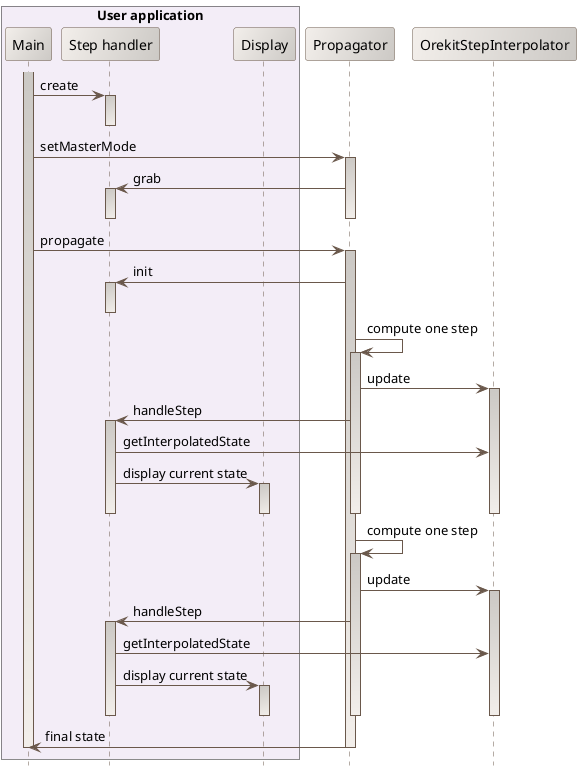 ' Copyright 2002-2020 CS Systèmes d'Information
' Licensed to CS Systèmes d'Information (CS) under one or more
' contributor license agreements.  See the NOTICE file distributed with
' this work for additional information regarding copyright ownership.
' CS licenses this file to You under the Apache License, Version 2.0
' (the "License"); you may not use this file except in compliance with
' the License.  You may obtain a copy of the License at
'
'   http://www.apache.org/licenses/LICENSE-2.0
'
' Unless required by applicable law or agreed to in writing, software
' distributed under the License is distributed on an "AS IS" BASIS,
' WITHOUT WARRANTIES OR CONDITIONS OF ANY KIND, either express or implied.
' See the License for the specific language governing permissions and
' limitations under the License.
 
@startuml

  skinparam svek                                true
  skinparam NoteBackgroundColor                 #F3EFEB
  skinparam NoteBorderColor                     #691616
  skinparam NoteFontColor                       #691616
  skinparam SequenceActorBorderColor            #6A584B
  skinparam SequenceParticipantBackgroundColor  #F3EFEB/CCC9C5
  skinparam SequenceParticipantBorderColor      #6A584B
  skinparam SequenceLifeLineBackgroundColor     #CCC9C5/F3EFEB
  skinparam SequenceLifeLineBorderColor         #6A584B
  skinparam SequenceArrowColor                  #6A584B
  skinparam SequenceBorderColor                 #6A584B
  skinparam SequenceFontSize                    11

  hide footbox

  box "User application" #F3EDF7
    participant "Main" as U
    participant "Step handler" as H
    participant "Display" as D
  end box

  participant Propagator
  participant OrekitStepInterpolator

  activate U
  U                    ->           H          : create
    activate H
    deactivate H
  U                    ->           Propagator : setMasterMode
    activate Propagator
    Propagator         ->           H          : grab
      activate H
      deactivate H
    deactivate Propagator
  U                    ->           Propagator : propagate
    activate Propagator
    Propagator           ->           H : init
      activate H
      deactivate H
    Propagator           ->           Propagator : compute one step
      activate Propagator
      Propagator           ->           OrekitStepInterpolator : update
        activate OrekitStepInterpolator
        Propagator           ->           H : handleStep
          activate H
          H           ->           OrekitStepInterpolator : getInterpolatedState
          H           ->           D : display current state
            activate D
            deactivate D
          deactivate H
        deactivate OrekitStepInterpolator
      deactivate Propagator
    Propagator           ->           Propagator : compute one step
      activate Propagator
      Propagator           ->           OrekitStepInterpolator : update
        activate OrekitStepInterpolator
        Propagator           ->           H : handleStep
          activate H
          H           ->           OrekitStepInterpolator : getInterpolatedState
          H           ->           D : display current state
            activate D
            deactivate D
          deactivate H
        deactivate OrekitStepInterpolator
      deactivate Propagator
    Propagator           ->           U : final state 
    deactivate Propagator
  deactivate U

@enduml
